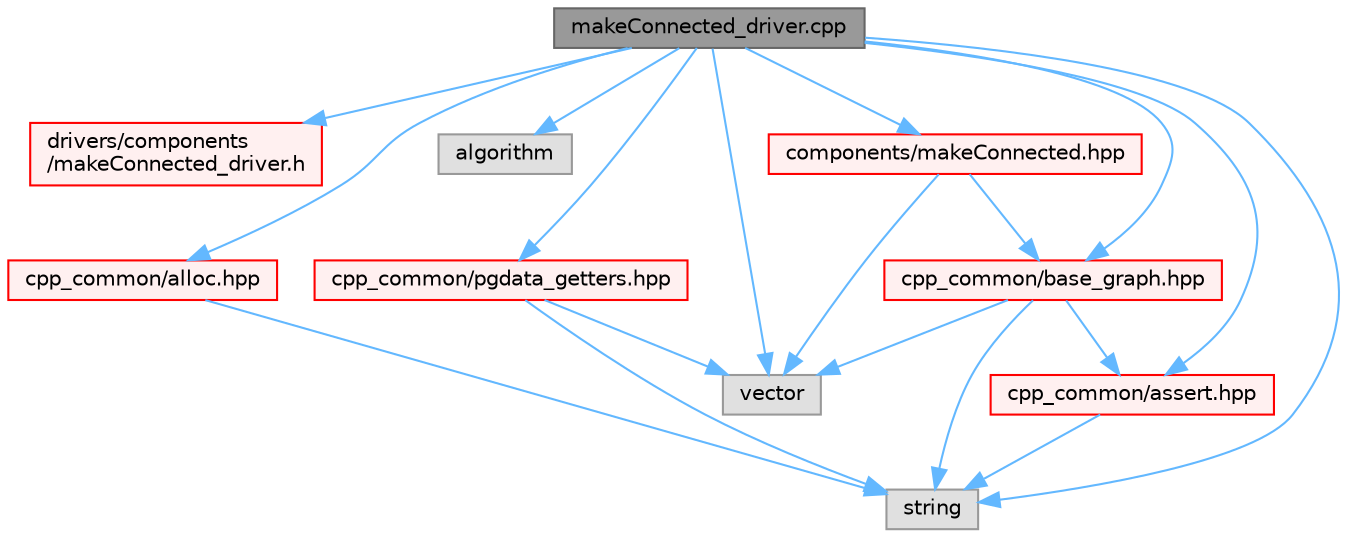 digraph "makeConnected_driver.cpp"
{
 // LATEX_PDF_SIZE
  bgcolor="transparent";
  edge [fontname=Helvetica,fontsize=10,labelfontname=Helvetica,labelfontsize=10];
  node [fontname=Helvetica,fontsize=10,shape=box,height=0.2,width=0.4];
  Node1 [id="Node000001",label="makeConnected_driver.cpp",height=0.2,width=0.4,color="gray40", fillcolor="grey60", style="filled", fontcolor="black",tooltip=" "];
  Node1 -> Node2 [id="edge1_Node000001_Node000002",color="steelblue1",style="solid",tooltip=" "];
  Node2 [id="Node000002",label="drivers/components\l/makeConnected_driver.h",height=0.2,width=0.4,color="red", fillcolor="#FFF0F0", style="filled",URL="$makeConnected__driver_8h.html",tooltip=" "];
  Node1 -> Node4 [id="edge2_Node000001_Node000004",color="steelblue1",style="solid",tooltip=" "];
  Node4 [id="Node000004",label="vector",height=0.2,width=0.4,color="grey60", fillcolor="#E0E0E0", style="filled",tooltip=" "];
  Node1 -> Node5 [id="edge3_Node000001_Node000005",color="steelblue1",style="solid",tooltip=" "];
  Node5 [id="Node000005",label="algorithm",height=0.2,width=0.4,color="grey60", fillcolor="#E0E0E0", style="filled",tooltip=" "];
  Node1 -> Node6 [id="edge4_Node000001_Node000006",color="steelblue1",style="solid",tooltip=" "];
  Node6 [id="Node000006",label="string",height=0.2,width=0.4,color="grey60", fillcolor="#E0E0E0", style="filled",tooltip=" "];
  Node1 -> Node7 [id="edge5_Node000001_Node000007",color="steelblue1",style="solid",tooltip=" "];
  Node7 [id="Node000007",label="cpp_common/pgdata_getters.hpp",height=0.2,width=0.4,color="red", fillcolor="#FFF0F0", style="filled",URL="$pgdata__getters_8hpp.html",tooltip=" "];
  Node7 -> Node6 [id="edge6_Node000007_Node000006",color="steelblue1",style="solid",tooltip=" "];
  Node7 -> Node4 [id="edge7_Node000007_Node000004",color="steelblue1",style="solid",tooltip=" "];
  Node1 -> Node26 [id="edge8_Node000001_Node000026",color="steelblue1",style="solid",tooltip=" "];
  Node26 [id="Node000026",label="cpp_common/alloc.hpp",height=0.2,width=0.4,color="red", fillcolor="#FFF0F0", style="filled",URL="$alloc_8hpp.html",tooltip=" "];
  Node26 -> Node6 [id="edge9_Node000026_Node000006",color="steelblue1",style="solid",tooltip=" "];
  Node1 -> Node28 [id="edge10_Node000001_Node000028",color="steelblue1",style="solid",tooltip=" "];
  Node28 [id="Node000028",label="cpp_common/assert.hpp",height=0.2,width=0.4,color="red", fillcolor="#FFF0F0", style="filled",URL="$assert_8hpp.html",tooltip="Assertions Handling."];
  Node28 -> Node6 [id="edge11_Node000028_Node000006",color="steelblue1",style="solid",tooltip=" "];
  Node1 -> Node30 [id="edge12_Node000001_Node000030",color="steelblue1",style="solid",tooltip=" "];
  Node30 [id="Node000030",label="components/makeConnected.hpp",height=0.2,width=0.4,color="red", fillcolor="#FFF0F0", style="filled",URL="$makeConnected_8hpp.html",tooltip=" "];
  Node30 -> Node4 [id="edge13_Node000030_Node000004",color="steelblue1",style="solid",tooltip=" "];
  Node30 -> Node40 [id="edge14_Node000030_Node000040",color="steelblue1",style="solid",tooltip=" "];
  Node40 [id="Node000040",label="cpp_common/base_graph.hpp",height=0.2,width=0.4,color="red", fillcolor="#FFF0F0", style="filled",URL="$base__graph_8hpp.html",tooltip=" "];
  Node40 -> Node4 [id="edge15_Node000040_Node000004",color="steelblue1",style="solid",tooltip=" "];
  Node40 -> Node6 [id="edge16_Node000040_Node000006",color="steelblue1",style="solid",tooltip=" "];
  Node40 -> Node28 [id="edge17_Node000040_Node000028",color="steelblue1",style="solid",tooltip=" "];
  Node1 -> Node40 [id="edge18_Node000001_Node000040",color="steelblue1",style="solid",tooltip=" "];
}
